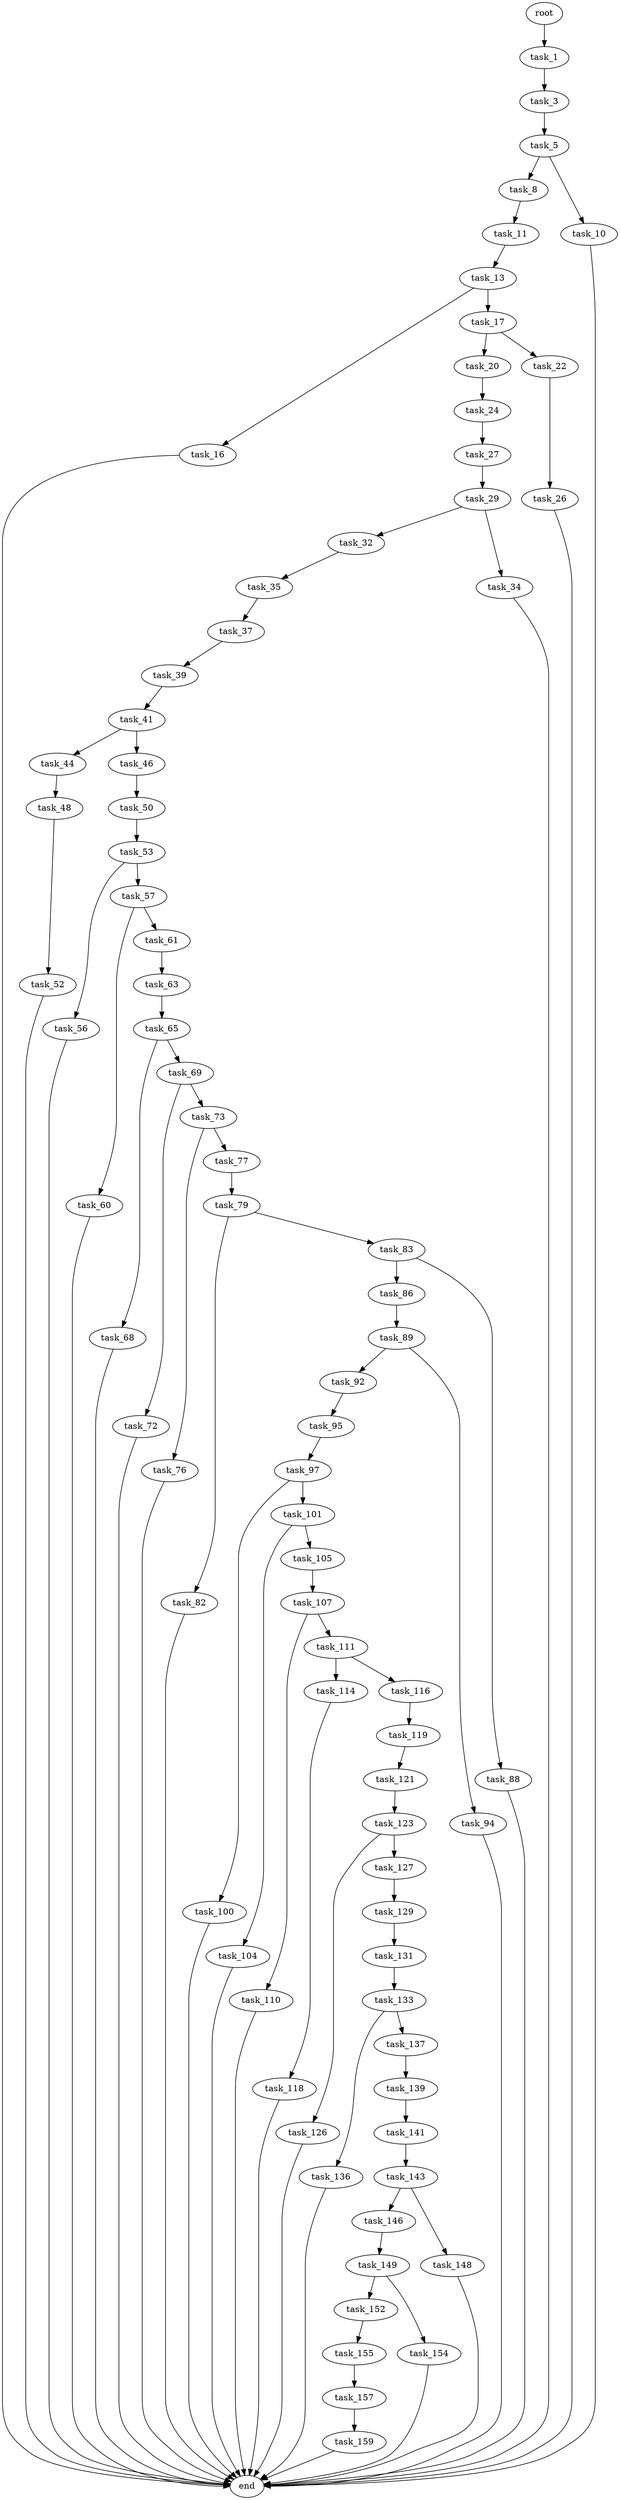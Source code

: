 digraph G {
  root [size="0.000000"];
  task_1 [size="1073741824000.000000"];
  task_3 [size="9572269031.000000"];
  task_5 [size="25407770983.000000"];
  task_8 [size="4280622326.000000"];
  task_10 [size="1073741824000.000000"];
  task_11 [size="6529699154.000000"];
  task_13 [size="28991029248.000000"];
  task_16 [size="59076848250.000000"];
  task_17 [size="134217728000.000000"];
  task_20 [size="134217728000.000000"];
  task_22 [size="3703970171.000000"];
  task_24 [size="1861102254.000000"];
  task_26 [size="134217728000.000000"];
  task_27 [size="23328479198.000000"];
  task_29 [size="549755813888.000000"];
  task_32 [size="26296375362.000000"];
  task_34 [size="11731415296.000000"];
  task_35 [size="134217728000.000000"];
  task_37 [size="782093324744.000000"];
  task_39 [size="29017062627.000000"];
  task_41 [size="5979576835.000000"];
  task_44 [size="5927487019.000000"];
  task_46 [size="68719476736.000000"];
  task_48 [size="1986096419.000000"];
  task_50 [size="3860667846.000000"];
  task_52 [size="378233736022.000000"];
  task_53 [size="28991029248.000000"];
  task_56 [size="1046688023239.000000"];
  task_57 [size="7334877919.000000"];
  task_60 [size="13059137039.000000"];
  task_61 [size="198567895926.000000"];
  task_63 [size="216095776372.000000"];
  task_65 [size="1073741824000.000000"];
  task_68 [size="782757789696.000000"];
  task_69 [size="34648751614.000000"];
  task_72 [size="8589934592.000000"];
  task_73 [size="28991029248.000000"];
  task_76 [size="574592978378.000000"];
  task_77 [size="5424291655.000000"];
  task_79 [size="24904984996.000000"];
  task_82 [size="911840394.000000"];
  task_83 [size="182995435261.000000"];
  task_86 [size="231928233984.000000"];
  task_88 [size="1073741824000.000000"];
  task_89 [size="134217728000.000000"];
  task_92 [size="406955484740.000000"];
  task_94 [size="782757789696.000000"];
  task_95 [size="5287844679.000000"];
  task_97 [size="2339809978.000000"];
  task_100 [size="1073741824000.000000"];
  task_101 [size="549755813888.000000"];
  task_104 [size="733310754667.000000"];
  task_105 [size="166640186224.000000"];
  task_107 [size="5945878053.000000"];
  task_110 [size="54660069807.000000"];
  task_111 [size="141243913281.000000"];
  task_114 [size="822050288186.000000"];
  task_116 [size="11699453408.000000"];
  task_118 [size="897607666385.000000"];
  task_119 [size="7820725195.000000"];
  task_121 [size="9922402883.000000"];
  task_123 [size="7461043208.000000"];
  task_126 [size="8589934592.000000"];
  task_127 [size="8589934592.000000"];
  task_129 [size="4174774506.000000"];
  task_131 [size="10802151087.000000"];
  task_133 [size="8589934592.000000"];
  task_136 [size="28991029248.000000"];
  task_137 [size="10859123162.000000"];
  task_139 [size="8589934592.000000"];
  task_141 [size="31758519458.000000"];
  task_143 [size="1073741824000.000000"];
  task_146 [size="116668067318.000000"];
  task_148 [size="68719476736.000000"];
  task_149 [size="113132017256.000000"];
  task_152 [size="28991029248.000000"];
  task_154 [size="376070376997.000000"];
  task_155 [size="418422683566.000000"];
  task_157 [size="143997049450.000000"];
  task_159 [size="782757789696.000000"];
  end [size="0.000000"];

  root -> task_1 [size="1.000000"];
  task_1 -> task_3 [size="838860800.000000"];
  task_3 -> task_5 [size="209715200.000000"];
  task_5 -> task_8 [size="411041792.000000"];
  task_5 -> task_10 [size="411041792.000000"];
  task_8 -> task_11 [size="301989888.000000"];
  task_10 -> end [size="1.000000"];
  task_11 -> task_13 [size="411041792.000000"];
  task_13 -> task_16 [size="75497472.000000"];
  task_13 -> task_17 [size="75497472.000000"];
  task_16 -> end [size="1.000000"];
  task_17 -> task_20 [size="209715200.000000"];
  task_17 -> task_22 [size="209715200.000000"];
  task_20 -> task_24 [size="209715200.000000"];
  task_22 -> task_26 [size="301989888.000000"];
  task_24 -> task_27 [size="75497472.000000"];
  task_26 -> end [size="1.000000"];
  task_27 -> task_29 [size="411041792.000000"];
  task_29 -> task_32 [size="536870912.000000"];
  task_29 -> task_34 [size="536870912.000000"];
  task_32 -> task_35 [size="33554432.000000"];
  task_34 -> end [size="1.000000"];
  task_35 -> task_37 [size="209715200.000000"];
  task_37 -> task_39 [size="536870912.000000"];
  task_39 -> task_41 [size="838860800.000000"];
  task_41 -> task_44 [size="536870912.000000"];
  task_41 -> task_46 [size="536870912.000000"];
  task_44 -> task_48 [size="209715200.000000"];
  task_46 -> task_50 [size="134217728.000000"];
  task_48 -> task_52 [size="33554432.000000"];
  task_50 -> task_53 [size="75497472.000000"];
  task_52 -> end [size="1.000000"];
  task_53 -> task_56 [size="75497472.000000"];
  task_53 -> task_57 [size="75497472.000000"];
  task_56 -> end [size="1.000000"];
  task_57 -> task_60 [size="301989888.000000"];
  task_57 -> task_61 [size="301989888.000000"];
  task_60 -> end [size="1.000000"];
  task_61 -> task_63 [size="536870912.000000"];
  task_63 -> task_65 [size="411041792.000000"];
  task_65 -> task_68 [size="838860800.000000"];
  task_65 -> task_69 [size="838860800.000000"];
  task_68 -> end [size="1.000000"];
  task_69 -> task_72 [size="679477248.000000"];
  task_69 -> task_73 [size="679477248.000000"];
  task_72 -> end [size="1.000000"];
  task_73 -> task_76 [size="75497472.000000"];
  task_73 -> task_77 [size="75497472.000000"];
  task_76 -> end [size="1.000000"];
  task_77 -> task_79 [size="209715200.000000"];
  task_79 -> task_82 [size="679477248.000000"];
  task_79 -> task_83 [size="679477248.000000"];
  task_82 -> end [size="1.000000"];
  task_83 -> task_86 [size="209715200.000000"];
  task_83 -> task_88 [size="209715200.000000"];
  task_86 -> task_89 [size="301989888.000000"];
  task_88 -> end [size="1.000000"];
  task_89 -> task_92 [size="209715200.000000"];
  task_89 -> task_94 [size="209715200.000000"];
  task_92 -> task_95 [size="411041792.000000"];
  task_94 -> end [size="1.000000"];
  task_95 -> task_97 [size="209715200.000000"];
  task_97 -> task_100 [size="134217728.000000"];
  task_97 -> task_101 [size="134217728.000000"];
  task_100 -> end [size="1.000000"];
  task_101 -> task_104 [size="536870912.000000"];
  task_101 -> task_105 [size="536870912.000000"];
  task_104 -> end [size="1.000000"];
  task_105 -> task_107 [size="301989888.000000"];
  task_107 -> task_110 [size="209715200.000000"];
  task_107 -> task_111 [size="209715200.000000"];
  task_110 -> end [size="1.000000"];
  task_111 -> task_114 [size="134217728.000000"];
  task_111 -> task_116 [size="134217728.000000"];
  task_114 -> task_118 [size="536870912.000000"];
  task_116 -> task_119 [size="33554432.000000"];
  task_118 -> end [size="1.000000"];
  task_119 -> task_121 [size="134217728.000000"];
  task_121 -> task_123 [size="33554432.000000"];
  task_123 -> task_126 [size="301989888.000000"];
  task_123 -> task_127 [size="301989888.000000"];
  task_126 -> end [size="1.000000"];
  task_127 -> task_129 [size="33554432.000000"];
  task_129 -> task_131 [size="75497472.000000"];
  task_131 -> task_133 [size="33554432.000000"];
  task_133 -> task_136 [size="33554432.000000"];
  task_133 -> task_137 [size="33554432.000000"];
  task_136 -> end [size="1.000000"];
  task_137 -> task_139 [size="209715200.000000"];
  task_139 -> task_141 [size="33554432.000000"];
  task_141 -> task_143 [size="75497472.000000"];
  task_143 -> task_146 [size="838860800.000000"];
  task_143 -> task_148 [size="838860800.000000"];
  task_146 -> task_149 [size="134217728.000000"];
  task_148 -> end [size="1.000000"];
  task_149 -> task_152 [size="411041792.000000"];
  task_149 -> task_154 [size="411041792.000000"];
  task_152 -> task_155 [size="75497472.000000"];
  task_154 -> end [size="1.000000"];
  task_155 -> task_157 [size="301989888.000000"];
  task_157 -> task_159 [size="134217728.000000"];
  task_159 -> end [size="1.000000"];
}
